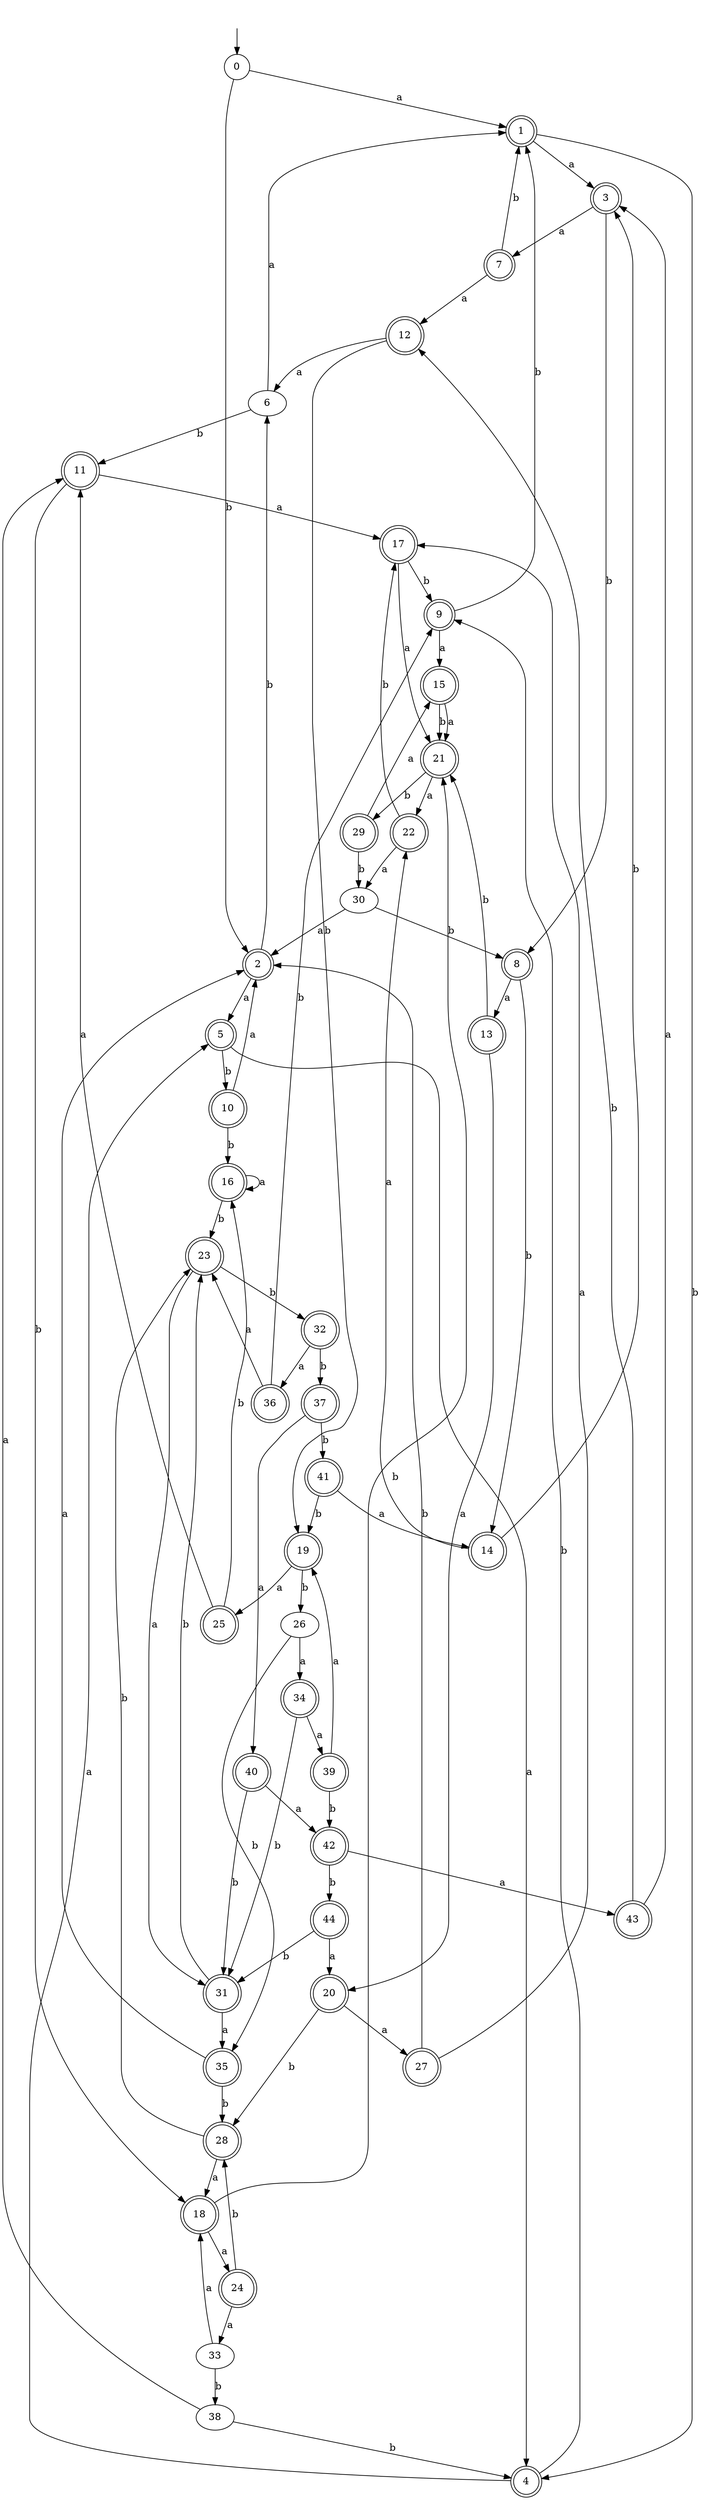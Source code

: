 digraph RandomDFA {
  __start0 [label="", shape=none];
  __start0 -> 0 [label=""];
  0 [shape=circle]
  0 -> 1 [label="a"]
  0 -> 2 [label="b"]
  1 [shape=doublecircle]
  1 -> 3 [label="a"]
  1 -> 4 [label="b"]
  2 [shape=doublecircle]
  2 -> 5 [label="a"]
  2 -> 6 [label="b"]
  3 [shape=doublecircle]
  3 -> 7 [label="a"]
  3 -> 8 [label="b"]
  4 [shape=doublecircle]
  4 -> 5 [label="a"]
  4 -> 9 [label="b"]
  5 [shape=doublecircle]
  5 -> 4 [label="a"]
  5 -> 10 [label="b"]
  6
  6 -> 1 [label="a"]
  6 -> 11 [label="b"]
  7 [shape=doublecircle]
  7 -> 12 [label="a"]
  7 -> 1 [label="b"]
  8 [shape=doublecircle]
  8 -> 13 [label="a"]
  8 -> 14 [label="b"]
  9 [shape=doublecircle]
  9 -> 15 [label="a"]
  9 -> 1 [label="b"]
  10 [shape=doublecircle]
  10 -> 2 [label="a"]
  10 -> 16 [label="b"]
  11 [shape=doublecircle]
  11 -> 17 [label="a"]
  11 -> 18 [label="b"]
  12 [shape=doublecircle]
  12 -> 6 [label="a"]
  12 -> 19 [label="b"]
  13 [shape=doublecircle]
  13 -> 20 [label="a"]
  13 -> 21 [label="b"]
  14 [shape=doublecircle]
  14 -> 22 [label="a"]
  14 -> 3 [label="b"]
  15 [shape=doublecircle]
  15 -> 21 [label="a"]
  15 -> 21 [label="b"]
  16 [shape=doublecircle]
  16 -> 16 [label="a"]
  16 -> 23 [label="b"]
  17 [shape=doublecircle]
  17 -> 21 [label="a"]
  17 -> 9 [label="b"]
  18 [shape=doublecircle]
  18 -> 24 [label="a"]
  18 -> 21 [label="b"]
  19 [shape=doublecircle]
  19 -> 25 [label="a"]
  19 -> 26 [label="b"]
  20 [shape=doublecircle]
  20 -> 27 [label="a"]
  20 -> 28 [label="b"]
  21 [shape=doublecircle]
  21 -> 22 [label="a"]
  21 -> 29 [label="b"]
  22 [shape=doublecircle]
  22 -> 30 [label="a"]
  22 -> 17 [label="b"]
  23 [shape=doublecircle]
  23 -> 31 [label="a"]
  23 -> 32 [label="b"]
  24 [shape=doublecircle]
  24 -> 33 [label="a"]
  24 -> 28 [label="b"]
  25 [shape=doublecircle]
  25 -> 11 [label="a"]
  25 -> 16 [label="b"]
  26
  26 -> 34 [label="a"]
  26 -> 35 [label="b"]
  27 [shape=doublecircle]
  27 -> 17 [label="a"]
  27 -> 2 [label="b"]
  28 [shape=doublecircle]
  28 -> 18 [label="a"]
  28 -> 23 [label="b"]
  29 [shape=doublecircle]
  29 -> 15 [label="a"]
  29 -> 30 [label="b"]
  30
  30 -> 2 [label="a"]
  30 -> 8 [label="b"]
  31 [shape=doublecircle]
  31 -> 35 [label="a"]
  31 -> 23 [label="b"]
  32 [shape=doublecircle]
  32 -> 36 [label="a"]
  32 -> 37 [label="b"]
  33
  33 -> 18 [label="a"]
  33 -> 38 [label="b"]
  34 [shape=doublecircle]
  34 -> 39 [label="a"]
  34 -> 31 [label="b"]
  35 [shape=doublecircle]
  35 -> 2 [label="a"]
  35 -> 28 [label="b"]
  36 [shape=doublecircle]
  36 -> 23 [label="a"]
  36 -> 9 [label="b"]
  37 [shape=doublecircle]
  37 -> 40 [label="a"]
  37 -> 41 [label="b"]
  38
  38 -> 11 [label="a"]
  38 -> 4 [label="b"]
  39 [shape=doublecircle]
  39 -> 19 [label="a"]
  39 -> 42 [label="b"]
  40 [shape=doublecircle]
  40 -> 42 [label="a"]
  40 -> 31 [label="b"]
  41 [shape=doublecircle]
  41 -> 14 [label="a"]
  41 -> 19 [label="b"]
  42 [shape=doublecircle]
  42 -> 43 [label="a"]
  42 -> 44 [label="b"]
  43 [shape=doublecircle]
  43 -> 3 [label="a"]
  43 -> 12 [label="b"]
  44 [shape=doublecircle]
  44 -> 20 [label="a"]
  44 -> 31 [label="b"]
}
